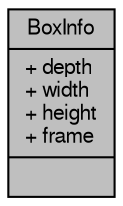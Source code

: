 digraph "BoxInfo"
{
  edge [fontname="FreeSans",fontsize="10",labelfontname="FreeSans",labelfontsize="10"];
  node [fontname="FreeSans",fontsize="10",shape=record];
  Node1 [label="{BoxInfo\n|+ depth\l+ width\l+ height\l+ frame\l|}",height=0.2,width=0.4,color="black", fillcolor="grey75", style="filled", fontcolor="black"];
}
